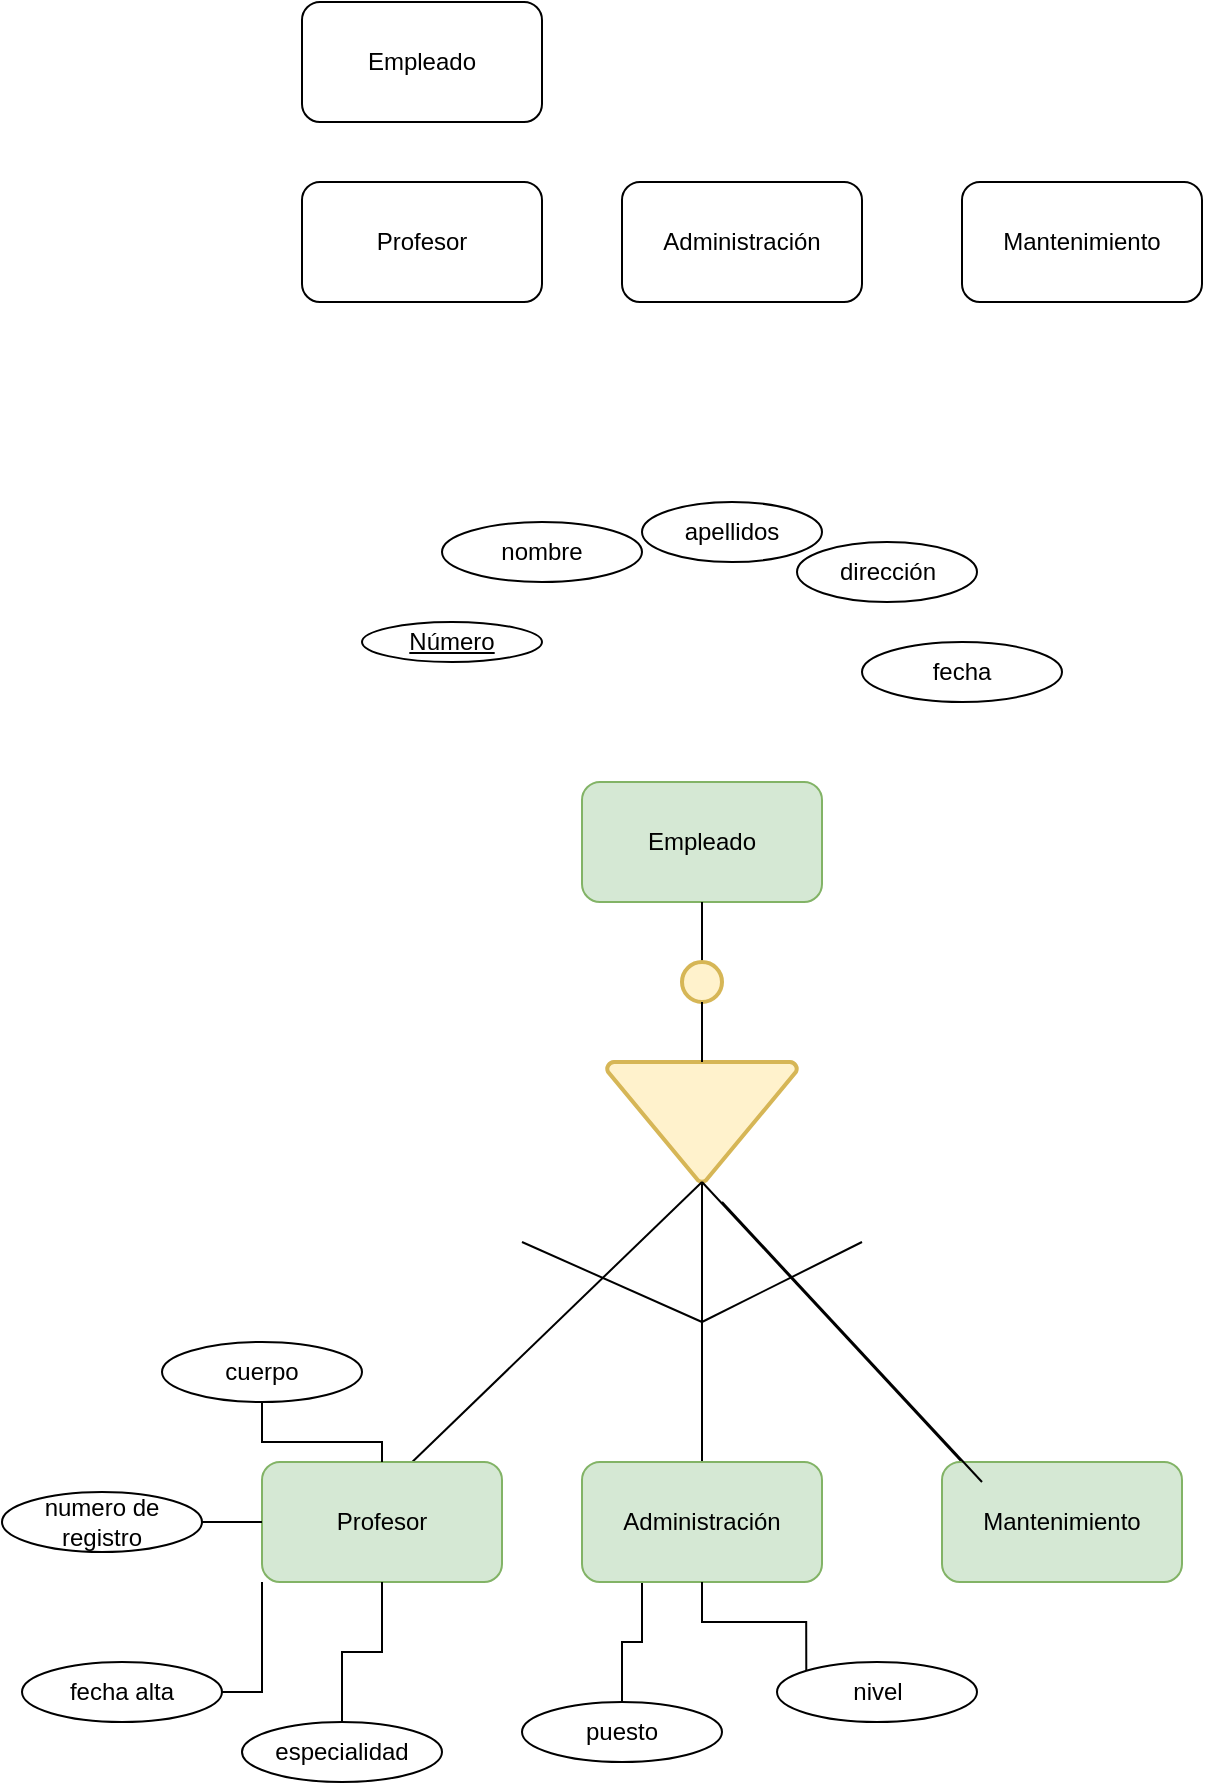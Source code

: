 <mxfile version="22.0.4" type="github">
  <diagram name="Página-1" id="wmIi82d7ozcXKBIWZhxb">
    <mxGraphModel dx="625" dy="752" grid="1" gridSize="10" guides="1" tooltips="1" connect="1" arrows="1" fold="1" page="1" pageScale="1" pageWidth="827" pageHeight="1169" math="0" shadow="0">
      <root>
        <mxCell id="0" />
        <mxCell id="1" parent="0" />
        <mxCell id="2OuDphUxpEpb_LAV9tlj-2" value="Empleado" style="rounded=1;whiteSpace=wrap;html=1;" vertex="1" parent="1">
          <mxGeometry x="270" y="70" width="120" height="60" as="geometry" />
        </mxCell>
        <mxCell id="2OuDphUxpEpb_LAV9tlj-3" value="Profesor" style="rounded=1;whiteSpace=wrap;html=1;" vertex="1" parent="1">
          <mxGeometry x="270" y="160" width="120" height="60" as="geometry" />
        </mxCell>
        <mxCell id="2OuDphUxpEpb_LAV9tlj-4" value="Administración" style="rounded=1;whiteSpace=wrap;html=1;" vertex="1" parent="1">
          <mxGeometry x="430" y="160" width="120" height="60" as="geometry" />
        </mxCell>
        <mxCell id="2OuDphUxpEpb_LAV9tlj-5" value="Mantenimiento" style="rounded=1;whiteSpace=wrap;html=1;" vertex="1" parent="1">
          <mxGeometry x="600" y="160" width="120" height="60" as="geometry" />
        </mxCell>
        <mxCell id="2OuDphUxpEpb_LAV9tlj-6" value="Empleado" style="rounded=1;whiteSpace=wrap;html=1;fillColor=#d5e8d4;strokeColor=#82b366;" vertex="1" parent="1">
          <mxGeometry x="410" y="460" width="120" height="60" as="geometry" />
        </mxCell>
        <mxCell id="2OuDphUxpEpb_LAV9tlj-7" value="" style="endArrow=none;html=1;rounded=0;entryX=0.5;entryY=1;entryDx=0;entryDy=0;" edge="1" parent="1" source="2OuDphUxpEpb_LAV9tlj-9" target="2OuDphUxpEpb_LAV9tlj-6">
          <mxGeometry width="50" height="50" relative="1" as="geometry">
            <mxPoint x="470" y="640" as="sourcePoint" />
            <mxPoint x="500" y="530" as="targetPoint" />
            <Array as="points" />
          </mxGeometry>
        </mxCell>
        <mxCell id="2OuDphUxpEpb_LAV9tlj-14" style="edgeStyle=orthogonalEdgeStyle;rounded=0;orthogonalLoop=1;jettySize=auto;html=1;exitX=0.5;exitY=1;exitDx=0;exitDy=0;exitPerimeter=0;endArrow=none;endFill=0;" edge="1" parent="1" source="2OuDphUxpEpb_LAV9tlj-8">
          <mxGeometry relative="1" as="geometry">
            <mxPoint x="470" y="830" as="targetPoint" />
          </mxGeometry>
        </mxCell>
        <mxCell id="2OuDphUxpEpb_LAV9tlj-8" value="" style="strokeWidth=2;html=1;shape=mxgraph.flowchart.merge_or_storage;whiteSpace=wrap;fillColor=#fff2cc;strokeColor=#d6b656;" vertex="1" parent="1">
          <mxGeometry x="422.5" y="600" width="95" height="60" as="geometry" />
        </mxCell>
        <mxCell id="2OuDphUxpEpb_LAV9tlj-9" value="" style="strokeWidth=2;html=1;shape=mxgraph.flowchart.start_2;whiteSpace=wrap;fillColor=#fff2cc;strokeColor=#d6b656;" vertex="1" parent="1">
          <mxGeometry x="460" y="550" width="20" height="20" as="geometry" />
        </mxCell>
        <mxCell id="2OuDphUxpEpb_LAV9tlj-13" value="" style="endArrow=none;html=1;rounded=0;entryX=0.5;entryY=1;entryDx=0;entryDy=0;entryPerimeter=0;exitX=0.5;exitY=0;exitDx=0;exitDy=0;exitPerimeter=0;" edge="1" parent="1" source="2OuDphUxpEpb_LAV9tlj-8" target="2OuDphUxpEpb_LAV9tlj-9">
          <mxGeometry width="50" height="50" relative="1" as="geometry">
            <mxPoint x="450" y="580" as="sourcePoint" />
            <mxPoint x="500" y="530" as="targetPoint" />
          </mxGeometry>
        </mxCell>
        <mxCell id="2OuDphUxpEpb_LAV9tlj-40" style="edgeStyle=orthogonalEdgeStyle;rounded=0;orthogonalLoop=1;jettySize=auto;html=1;exitX=0.25;exitY=1;exitDx=0;exitDy=0;endArrow=none;endFill=0;" edge="1" parent="1" source="2OuDphUxpEpb_LAV9tlj-15" target="2OuDphUxpEpb_LAV9tlj-39">
          <mxGeometry relative="1" as="geometry" />
        </mxCell>
        <mxCell id="2OuDphUxpEpb_LAV9tlj-15" value="Administración" style="rounded=1;whiteSpace=wrap;html=1;fillColor=#d5e8d4;strokeColor=#82b366;" vertex="1" parent="1">
          <mxGeometry x="410" y="800" width="120" height="60" as="geometry" />
        </mxCell>
        <mxCell id="2OuDphUxpEpb_LAV9tlj-16" value="" style="endArrow=none;html=1;rounded=0;entryX=0.5;entryY=1;entryDx=0;entryDy=0;entryPerimeter=0;exitX=0.6;exitY=0.05;exitDx=0;exitDy=0;exitPerimeter=0;" edge="1" parent="1" source="2OuDphUxpEpb_LAV9tlj-20" target="2OuDphUxpEpb_LAV9tlj-8">
          <mxGeometry width="50" height="50" relative="1" as="geometry">
            <mxPoint x="350" y="800" as="sourcePoint" />
            <mxPoint x="500" y="530" as="targetPoint" />
          </mxGeometry>
        </mxCell>
        <mxCell id="2OuDphUxpEpb_LAV9tlj-17" value="" style="endArrow=none;html=1;rounded=0;entryX=0.5;entryY=1;entryDx=0;entryDy=0;entryPerimeter=0;" edge="1" parent="1" target="2OuDphUxpEpb_LAV9tlj-8">
          <mxGeometry width="50" height="50" relative="1" as="geometry">
            <mxPoint x="600" y="800" as="sourcePoint" />
            <mxPoint x="480" y="670" as="targetPoint" />
          </mxGeometry>
        </mxCell>
        <mxCell id="2OuDphUxpEpb_LAV9tlj-18" value="Mantenimiento" style="rounded=1;whiteSpace=wrap;html=1;fillColor=#d5e8d4;strokeColor=#82b366;" vertex="1" parent="1">
          <mxGeometry x="590" y="800" width="120" height="60" as="geometry" />
        </mxCell>
        <mxCell id="2OuDphUxpEpb_LAV9tlj-20" value="Profesor" style="rounded=1;whiteSpace=wrap;html=1;fillColor=#d5e8d4;strokeColor=#82b366;" vertex="1" parent="1">
          <mxGeometry x="250" y="800" width="120" height="60" as="geometry" />
        </mxCell>
        <mxCell id="2OuDphUxpEpb_LAV9tlj-21" value="" style="endArrow=none;html=1;rounded=0;" edge="1" parent="1">
          <mxGeometry width="50" height="50" relative="1" as="geometry">
            <mxPoint x="380" y="690" as="sourcePoint" />
            <mxPoint x="470" y="730" as="targetPoint" />
          </mxGeometry>
        </mxCell>
        <mxCell id="2OuDphUxpEpb_LAV9tlj-22" value="" style="endArrow=none;html=1;rounded=0;" edge="1" parent="1">
          <mxGeometry width="50" height="50" relative="1" as="geometry">
            <mxPoint x="550" y="690" as="sourcePoint" />
            <mxPoint x="470" y="730" as="targetPoint" />
          </mxGeometry>
        </mxCell>
        <mxCell id="2OuDphUxpEpb_LAV9tlj-23" value="Número" style="ellipse;whiteSpace=wrap;html=1;fontStyle=4" vertex="1" parent="1">
          <mxGeometry x="300" y="380" width="90" height="20" as="geometry" />
        </mxCell>
        <mxCell id="2OuDphUxpEpb_LAV9tlj-24" value="nombre " style="ellipse;whiteSpace=wrap;html=1;" vertex="1" parent="1">
          <mxGeometry x="340" y="330" width="100" height="30" as="geometry" />
        </mxCell>
        <mxCell id="2OuDphUxpEpb_LAV9tlj-25" value="apellidos" style="ellipse;whiteSpace=wrap;html=1;" vertex="1" parent="1">
          <mxGeometry x="440" y="320" width="90" height="30" as="geometry" />
        </mxCell>
        <mxCell id="2OuDphUxpEpb_LAV9tlj-26" value="dirección" style="ellipse;whiteSpace=wrap;html=1;" vertex="1" parent="1">
          <mxGeometry x="517.5" y="340" width="90" height="30" as="geometry" />
        </mxCell>
        <mxCell id="2OuDphUxpEpb_LAV9tlj-27" value="fecha" style="ellipse;whiteSpace=wrap;html=1;" vertex="1" parent="1">
          <mxGeometry x="550" y="390" width="100" height="30" as="geometry" />
        </mxCell>
        <mxCell id="2OuDphUxpEpb_LAV9tlj-37" style="edgeStyle=orthogonalEdgeStyle;rounded=0;orthogonalLoop=1;jettySize=auto;html=1;exitX=0.5;exitY=0;exitDx=0;exitDy=0;endArrow=none;endFill=0;" edge="1" parent="1" source="2OuDphUxpEpb_LAV9tlj-28" target="2OuDphUxpEpb_LAV9tlj-20">
          <mxGeometry relative="1" as="geometry" />
        </mxCell>
        <mxCell id="2OuDphUxpEpb_LAV9tlj-28" value="especialidad" style="ellipse;whiteSpace=wrap;html=1;" vertex="1" parent="1">
          <mxGeometry x="240" y="930" width="100" height="30" as="geometry" />
        </mxCell>
        <mxCell id="2OuDphUxpEpb_LAV9tlj-34" style="edgeStyle=orthogonalEdgeStyle;rounded=0;orthogonalLoop=1;jettySize=auto;html=1;exitX=0.5;exitY=1;exitDx=0;exitDy=0;endArrow=none;endFill=0;" edge="1" parent="1" source="2OuDphUxpEpb_LAV9tlj-29" target="2OuDphUxpEpb_LAV9tlj-20">
          <mxGeometry relative="1" as="geometry" />
        </mxCell>
        <mxCell id="2OuDphUxpEpb_LAV9tlj-29" value="cuerpo" style="ellipse;whiteSpace=wrap;html=1;" vertex="1" parent="1">
          <mxGeometry x="200" y="740" width="100" height="30" as="geometry" />
        </mxCell>
        <mxCell id="2OuDphUxpEpb_LAV9tlj-36" style="edgeStyle=orthogonalEdgeStyle;rounded=0;orthogonalLoop=1;jettySize=auto;html=1;exitX=1;exitY=0.5;exitDx=0;exitDy=0;entryX=0;entryY=1;entryDx=0;entryDy=0;endArrow=none;endFill=0;" edge="1" parent="1" source="2OuDphUxpEpb_LAV9tlj-30" target="2OuDphUxpEpb_LAV9tlj-20">
          <mxGeometry relative="1" as="geometry" />
        </mxCell>
        <mxCell id="2OuDphUxpEpb_LAV9tlj-30" value="fecha alta" style="ellipse;whiteSpace=wrap;html=1;" vertex="1" parent="1">
          <mxGeometry x="130" y="900" width="100" height="30" as="geometry" />
        </mxCell>
        <mxCell id="2OuDphUxpEpb_LAV9tlj-35" style="edgeStyle=orthogonalEdgeStyle;rounded=0;orthogonalLoop=1;jettySize=auto;html=1;exitX=1;exitY=0.5;exitDx=0;exitDy=0;entryX=0;entryY=0.5;entryDx=0;entryDy=0;endArrow=none;endFill=0;" edge="1" parent="1" source="2OuDphUxpEpb_LAV9tlj-31" target="2OuDphUxpEpb_LAV9tlj-20">
          <mxGeometry relative="1" as="geometry" />
        </mxCell>
        <mxCell id="2OuDphUxpEpb_LAV9tlj-31" value="numero de registro" style="ellipse;whiteSpace=wrap;html=1;" vertex="1" parent="1">
          <mxGeometry x="120" y="815" width="100" height="30" as="geometry" />
        </mxCell>
        <mxCell id="2OuDphUxpEpb_LAV9tlj-38" style="edgeStyle=orthogonalEdgeStyle;rounded=0;orthogonalLoop=1;jettySize=auto;html=1;exitX=0;exitY=0;exitDx=0;exitDy=0;endArrow=none;endFill=0;" edge="1" parent="1" source="2OuDphUxpEpb_LAV9tlj-33" target="2OuDphUxpEpb_LAV9tlj-15">
          <mxGeometry relative="1" as="geometry" />
        </mxCell>
        <mxCell id="2OuDphUxpEpb_LAV9tlj-33" value="nivel" style="ellipse;whiteSpace=wrap;html=1;" vertex="1" parent="1">
          <mxGeometry x="507.5" y="900" width="100" height="30" as="geometry" />
        </mxCell>
        <mxCell id="2OuDphUxpEpb_LAV9tlj-39" value="puesto" style="ellipse;whiteSpace=wrap;html=1;" vertex="1" parent="1">
          <mxGeometry x="380" y="920" width="100" height="30" as="geometry" />
        </mxCell>
        <mxCell id="2OuDphUxpEpb_LAV9tlj-41" value="" style="endArrow=none;html=1;rounded=0;entryX=0.5;entryY=1;entryDx=0;entryDy=0;entryPerimeter=0;" edge="1" parent="1">
          <mxGeometry width="50" height="50" relative="1" as="geometry">
            <mxPoint x="610" y="810" as="sourcePoint" />
            <mxPoint x="480" y="670" as="targetPoint" />
          </mxGeometry>
        </mxCell>
      </root>
    </mxGraphModel>
  </diagram>
</mxfile>
